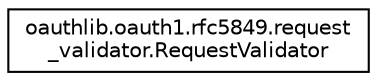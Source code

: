digraph "Graphical Class Hierarchy"
{
 // LATEX_PDF_SIZE
  edge [fontname="Helvetica",fontsize="10",labelfontname="Helvetica",labelfontsize="10"];
  node [fontname="Helvetica",fontsize="10",shape=record];
  rankdir="LR";
  Node0 [label="oauthlib.oauth1.rfc5849.request\l_validator.RequestValidator",height=0.2,width=0.4,color="black", fillcolor="white", style="filled",URL="$classoauthlib_1_1oauth1_1_1rfc5849_1_1request__validator_1_1RequestValidator.html",tooltip=" "];
}
